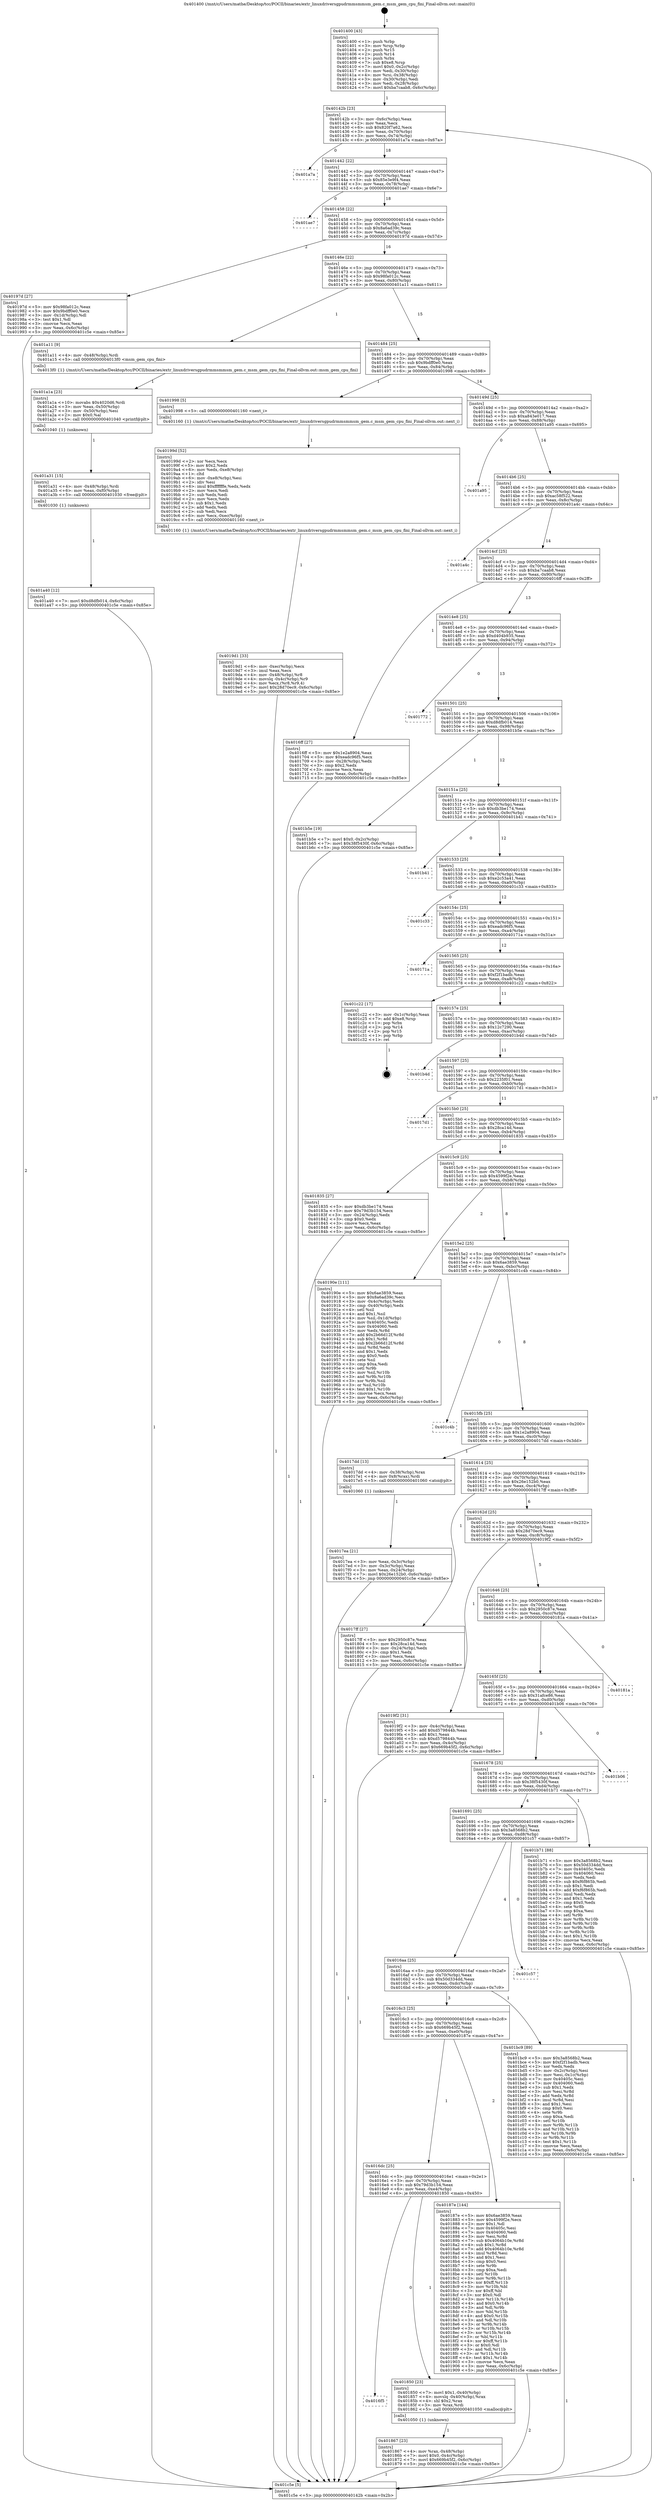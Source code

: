 digraph "0x401400" {
  label = "0x401400 (/mnt/c/Users/mathe/Desktop/tcc/POCII/binaries/extr_linuxdriversgpudrmmsmmsm_gem.c_msm_gem_cpu_fini_Final-ollvm.out::main(0))"
  labelloc = "t"
  node[shape=record]

  Entry [label="",width=0.3,height=0.3,shape=circle,fillcolor=black,style=filled]
  "0x40142b" [label="{
     0x40142b [23]\l
     | [instrs]\l
     &nbsp;&nbsp;0x40142b \<+3\>: mov -0x6c(%rbp),%eax\l
     &nbsp;&nbsp;0x40142e \<+2\>: mov %eax,%ecx\l
     &nbsp;&nbsp;0x401430 \<+6\>: sub $0x820f7a62,%ecx\l
     &nbsp;&nbsp;0x401436 \<+3\>: mov %eax,-0x70(%rbp)\l
     &nbsp;&nbsp;0x401439 \<+3\>: mov %ecx,-0x74(%rbp)\l
     &nbsp;&nbsp;0x40143c \<+6\>: je 0000000000401a7a \<main+0x67a\>\l
  }"]
  "0x401a7a" [label="{
     0x401a7a\l
  }", style=dashed]
  "0x401442" [label="{
     0x401442 [22]\l
     | [instrs]\l
     &nbsp;&nbsp;0x401442 \<+5\>: jmp 0000000000401447 \<main+0x47\>\l
     &nbsp;&nbsp;0x401447 \<+3\>: mov -0x70(%rbp),%eax\l
     &nbsp;&nbsp;0x40144a \<+5\>: sub $0x85e3e9f4,%eax\l
     &nbsp;&nbsp;0x40144f \<+3\>: mov %eax,-0x78(%rbp)\l
     &nbsp;&nbsp;0x401452 \<+6\>: je 0000000000401ae7 \<main+0x6e7\>\l
  }"]
  Exit [label="",width=0.3,height=0.3,shape=circle,fillcolor=black,style=filled,peripheries=2]
  "0x401ae7" [label="{
     0x401ae7\l
  }", style=dashed]
  "0x401458" [label="{
     0x401458 [22]\l
     | [instrs]\l
     &nbsp;&nbsp;0x401458 \<+5\>: jmp 000000000040145d \<main+0x5d\>\l
     &nbsp;&nbsp;0x40145d \<+3\>: mov -0x70(%rbp),%eax\l
     &nbsp;&nbsp;0x401460 \<+5\>: sub $0x8a6ad39c,%eax\l
     &nbsp;&nbsp;0x401465 \<+3\>: mov %eax,-0x7c(%rbp)\l
     &nbsp;&nbsp;0x401468 \<+6\>: je 000000000040197d \<main+0x57d\>\l
  }"]
  "0x401a40" [label="{
     0x401a40 [12]\l
     | [instrs]\l
     &nbsp;&nbsp;0x401a40 \<+7\>: movl $0xd8dfb014,-0x6c(%rbp)\l
     &nbsp;&nbsp;0x401a47 \<+5\>: jmp 0000000000401c5e \<main+0x85e\>\l
  }"]
  "0x40197d" [label="{
     0x40197d [27]\l
     | [instrs]\l
     &nbsp;&nbsp;0x40197d \<+5\>: mov $0x98fa012c,%eax\l
     &nbsp;&nbsp;0x401982 \<+5\>: mov $0x9bdff0e0,%ecx\l
     &nbsp;&nbsp;0x401987 \<+3\>: mov -0x1d(%rbp),%dl\l
     &nbsp;&nbsp;0x40198a \<+3\>: test $0x1,%dl\l
     &nbsp;&nbsp;0x40198d \<+3\>: cmovne %ecx,%eax\l
     &nbsp;&nbsp;0x401990 \<+3\>: mov %eax,-0x6c(%rbp)\l
     &nbsp;&nbsp;0x401993 \<+5\>: jmp 0000000000401c5e \<main+0x85e\>\l
  }"]
  "0x40146e" [label="{
     0x40146e [22]\l
     | [instrs]\l
     &nbsp;&nbsp;0x40146e \<+5\>: jmp 0000000000401473 \<main+0x73\>\l
     &nbsp;&nbsp;0x401473 \<+3\>: mov -0x70(%rbp),%eax\l
     &nbsp;&nbsp;0x401476 \<+5\>: sub $0x98fa012c,%eax\l
     &nbsp;&nbsp;0x40147b \<+3\>: mov %eax,-0x80(%rbp)\l
     &nbsp;&nbsp;0x40147e \<+6\>: je 0000000000401a11 \<main+0x611\>\l
  }"]
  "0x401a31" [label="{
     0x401a31 [15]\l
     | [instrs]\l
     &nbsp;&nbsp;0x401a31 \<+4\>: mov -0x48(%rbp),%rdi\l
     &nbsp;&nbsp;0x401a35 \<+6\>: mov %eax,-0xf0(%rbp)\l
     &nbsp;&nbsp;0x401a3b \<+5\>: call 0000000000401030 \<free@plt\>\l
     | [calls]\l
     &nbsp;&nbsp;0x401030 \{1\} (unknown)\l
  }"]
  "0x401a11" [label="{
     0x401a11 [9]\l
     | [instrs]\l
     &nbsp;&nbsp;0x401a11 \<+4\>: mov -0x48(%rbp),%rdi\l
     &nbsp;&nbsp;0x401a15 \<+5\>: call 00000000004013f0 \<msm_gem_cpu_fini\>\l
     | [calls]\l
     &nbsp;&nbsp;0x4013f0 \{1\} (/mnt/c/Users/mathe/Desktop/tcc/POCII/binaries/extr_linuxdriversgpudrmmsmmsm_gem.c_msm_gem_cpu_fini_Final-ollvm.out::msm_gem_cpu_fini)\l
  }"]
  "0x401484" [label="{
     0x401484 [25]\l
     | [instrs]\l
     &nbsp;&nbsp;0x401484 \<+5\>: jmp 0000000000401489 \<main+0x89\>\l
     &nbsp;&nbsp;0x401489 \<+3\>: mov -0x70(%rbp),%eax\l
     &nbsp;&nbsp;0x40148c \<+5\>: sub $0x9bdff0e0,%eax\l
     &nbsp;&nbsp;0x401491 \<+6\>: mov %eax,-0x84(%rbp)\l
     &nbsp;&nbsp;0x401497 \<+6\>: je 0000000000401998 \<main+0x598\>\l
  }"]
  "0x401a1a" [label="{
     0x401a1a [23]\l
     | [instrs]\l
     &nbsp;&nbsp;0x401a1a \<+10\>: movabs $0x4020d6,%rdi\l
     &nbsp;&nbsp;0x401a24 \<+3\>: mov %eax,-0x50(%rbp)\l
     &nbsp;&nbsp;0x401a27 \<+3\>: mov -0x50(%rbp),%esi\l
     &nbsp;&nbsp;0x401a2a \<+2\>: mov $0x0,%al\l
     &nbsp;&nbsp;0x401a2c \<+5\>: call 0000000000401040 \<printf@plt\>\l
     | [calls]\l
     &nbsp;&nbsp;0x401040 \{1\} (unknown)\l
  }"]
  "0x401998" [label="{
     0x401998 [5]\l
     | [instrs]\l
     &nbsp;&nbsp;0x401998 \<+5\>: call 0000000000401160 \<next_i\>\l
     | [calls]\l
     &nbsp;&nbsp;0x401160 \{1\} (/mnt/c/Users/mathe/Desktop/tcc/POCII/binaries/extr_linuxdriversgpudrmmsmmsm_gem.c_msm_gem_cpu_fini_Final-ollvm.out::next_i)\l
  }"]
  "0x40149d" [label="{
     0x40149d [25]\l
     | [instrs]\l
     &nbsp;&nbsp;0x40149d \<+5\>: jmp 00000000004014a2 \<main+0xa2\>\l
     &nbsp;&nbsp;0x4014a2 \<+3\>: mov -0x70(%rbp),%eax\l
     &nbsp;&nbsp;0x4014a5 \<+5\>: sub $0xa843e017,%eax\l
     &nbsp;&nbsp;0x4014aa \<+6\>: mov %eax,-0x88(%rbp)\l
     &nbsp;&nbsp;0x4014b0 \<+6\>: je 0000000000401a95 \<main+0x695\>\l
  }"]
  "0x4019d1" [label="{
     0x4019d1 [33]\l
     | [instrs]\l
     &nbsp;&nbsp;0x4019d1 \<+6\>: mov -0xec(%rbp),%ecx\l
     &nbsp;&nbsp;0x4019d7 \<+3\>: imul %eax,%ecx\l
     &nbsp;&nbsp;0x4019da \<+4\>: mov -0x48(%rbp),%r8\l
     &nbsp;&nbsp;0x4019de \<+4\>: movslq -0x4c(%rbp),%r9\l
     &nbsp;&nbsp;0x4019e2 \<+4\>: mov %ecx,(%r8,%r9,4)\l
     &nbsp;&nbsp;0x4019e6 \<+7\>: movl $0x28d70ec9,-0x6c(%rbp)\l
     &nbsp;&nbsp;0x4019ed \<+5\>: jmp 0000000000401c5e \<main+0x85e\>\l
  }"]
  "0x401a95" [label="{
     0x401a95\l
  }", style=dashed]
  "0x4014b6" [label="{
     0x4014b6 [25]\l
     | [instrs]\l
     &nbsp;&nbsp;0x4014b6 \<+5\>: jmp 00000000004014bb \<main+0xbb\>\l
     &nbsp;&nbsp;0x4014bb \<+3\>: mov -0x70(%rbp),%eax\l
     &nbsp;&nbsp;0x4014be \<+5\>: sub $0xac58f522,%eax\l
     &nbsp;&nbsp;0x4014c3 \<+6\>: mov %eax,-0x8c(%rbp)\l
     &nbsp;&nbsp;0x4014c9 \<+6\>: je 0000000000401a4c \<main+0x64c\>\l
  }"]
  "0x40199d" [label="{
     0x40199d [52]\l
     | [instrs]\l
     &nbsp;&nbsp;0x40199d \<+2\>: xor %ecx,%ecx\l
     &nbsp;&nbsp;0x40199f \<+5\>: mov $0x2,%edx\l
     &nbsp;&nbsp;0x4019a4 \<+6\>: mov %edx,-0xe8(%rbp)\l
     &nbsp;&nbsp;0x4019aa \<+1\>: cltd\l
     &nbsp;&nbsp;0x4019ab \<+6\>: mov -0xe8(%rbp),%esi\l
     &nbsp;&nbsp;0x4019b1 \<+2\>: idiv %esi\l
     &nbsp;&nbsp;0x4019b3 \<+6\>: imul $0xfffffffe,%edx,%edx\l
     &nbsp;&nbsp;0x4019b9 \<+2\>: mov %ecx,%edi\l
     &nbsp;&nbsp;0x4019bb \<+2\>: sub %edx,%edi\l
     &nbsp;&nbsp;0x4019bd \<+2\>: mov %ecx,%edx\l
     &nbsp;&nbsp;0x4019bf \<+3\>: sub $0x1,%edx\l
     &nbsp;&nbsp;0x4019c2 \<+2\>: add %edx,%edi\l
     &nbsp;&nbsp;0x4019c4 \<+2\>: sub %edi,%ecx\l
     &nbsp;&nbsp;0x4019c6 \<+6\>: mov %ecx,-0xec(%rbp)\l
     &nbsp;&nbsp;0x4019cc \<+5\>: call 0000000000401160 \<next_i\>\l
     | [calls]\l
     &nbsp;&nbsp;0x401160 \{1\} (/mnt/c/Users/mathe/Desktop/tcc/POCII/binaries/extr_linuxdriversgpudrmmsmmsm_gem.c_msm_gem_cpu_fini_Final-ollvm.out::next_i)\l
  }"]
  "0x401a4c" [label="{
     0x401a4c\l
  }", style=dashed]
  "0x4014cf" [label="{
     0x4014cf [25]\l
     | [instrs]\l
     &nbsp;&nbsp;0x4014cf \<+5\>: jmp 00000000004014d4 \<main+0xd4\>\l
     &nbsp;&nbsp;0x4014d4 \<+3\>: mov -0x70(%rbp),%eax\l
     &nbsp;&nbsp;0x4014d7 \<+5\>: sub $0xba7caab8,%eax\l
     &nbsp;&nbsp;0x4014dc \<+6\>: mov %eax,-0x90(%rbp)\l
     &nbsp;&nbsp;0x4014e2 \<+6\>: je 00000000004016ff \<main+0x2ff\>\l
  }"]
  "0x401867" [label="{
     0x401867 [23]\l
     | [instrs]\l
     &nbsp;&nbsp;0x401867 \<+4\>: mov %rax,-0x48(%rbp)\l
     &nbsp;&nbsp;0x40186b \<+7\>: movl $0x0,-0x4c(%rbp)\l
     &nbsp;&nbsp;0x401872 \<+7\>: movl $0x669b45f2,-0x6c(%rbp)\l
     &nbsp;&nbsp;0x401879 \<+5\>: jmp 0000000000401c5e \<main+0x85e\>\l
  }"]
  "0x4016ff" [label="{
     0x4016ff [27]\l
     | [instrs]\l
     &nbsp;&nbsp;0x4016ff \<+5\>: mov $0x1e2a8904,%eax\l
     &nbsp;&nbsp;0x401704 \<+5\>: mov $0xeadc96f5,%ecx\l
     &nbsp;&nbsp;0x401709 \<+3\>: mov -0x28(%rbp),%edx\l
     &nbsp;&nbsp;0x40170c \<+3\>: cmp $0x2,%edx\l
     &nbsp;&nbsp;0x40170f \<+3\>: cmovne %ecx,%eax\l
     &nbsp;&nbsp;0x401712 \<+3\>: mov %eax,-0x6c(%rbp)\l
     &nbsp;&nbsp;0x401715 \<+5\>: jmp 0000000000401c5e \<main+0x85e\>\l
  }"]
  "0x4014e8" [label="{
     0x4014e8 [25]\l
     | [instrs]\l
     &nbsp;&nbsp;0x4014e8 \<+5\>: jmp 00000000004014ed \<main+0xed\>\l
     &nbsp;&nbsp;0x4014ed \<+3\>: mov -0x70(%rbp),%eax\l
     &nbsp;&nbsp;0x4014f0 \<+5\>: sub $0xd404b935,%eax\l
     &nbsp;&nbsp;0x4014f5 \<+6\>: mov %eax,-0x94(%rbp)\l
     &nbsp;&nbsp;0x4014fb \<+6\>: je 0000000000401772 \<main+0x372\>\l
  }"]
  "0x401c5e" [label="{
     0x401c5e [5]\l
     | [instrs]\l
     &nbsp;&nbsp;0x401c5e \<+5\>: jmp 000000000040142b \<main+0x2b\>\l
  }"]
  "0x401400" [label="{
     0x401400 [43]\l
     | [instrs]\l
     &nbsp;&nbsp;0x401400 \<+1\>: push %rbp\l
     &nbsp;&nbsp;0x401401 \<+3\>: mov %rsp,%rbp\l
     &nbsp;&nbsp;0x401404 \<+2\>: push %r15\l
     &nbsp;&nbsp;0x401406 \<+2\>: push %r14\l
     &nbsp;&nbsp;0x401408 \<+1\>: push %rbx\l
     &nbsp;&nbsp;0x401409 \<+7\>: sub $0xe8,%rsp\l
     &nbsp;&nbsp;0x401410 \<+7\>: movl $0x0,-0x2c(%rbp)\l
     &nbsp;&nbsp;0x401417 \<+3\>: mov %edi,-0x30(%rbp)\l
     &nbsp;&nbsp;0x40141a \<+4\>: mov %rsi,-0x38(%rbp)\l
     &nbsp;&nbsp;0x40141e \<+3\>: mov -0x30(%rbp),%edi\l
     &nbsp;&nbsp;0x401421 \<+3\>: mov %edi,-0x28(%rbp)\l
     &nbsp;&nbsp;0x401424 \<+7\>: movl $0xba7caab8,-0x6c(%rbp)\l
  }"]
  "0x4016f5" [label="{
     0x4016f5\l
  }", style=dashed]
  "0x401772" [label="{
     0x401772\l
  }", style=dashed]
  "0x401501" [label="{
     0x401501 [25]\l
     | [instrs]\l
     &nbsp;&nbsp;0x401501 \<+5\>: jmp 0000000000401506 \<main+0x106\>\l
     &nbsp;&nbsp;0x401506 \<+3\>: mov -0x70(%rbp),%eax\l
     &nbsp;&nbsp;0x401509 \<+5\>: sub $0xd8dfb014,%eax\l
     &nbsp;&nbsp;0x40150e \<+6\>: mov %eax,-0x98(%rbp)\l
     &nbsp;&nbsp;0x401514 \<+6\>: je 0000000000401b5e \<main+0x75e\>\l
  }"]
  "0x401850" [label="{
     0x401850 [23]\l
     | [instrs]\l
     &nbsp;&nbsp;0x401850 \<+7\>: movl $0x1,-0x40(%rbp)\l
     &nbsp;&nbsp;0x401857 \<+4\>: movslq -0x40(%rbp),%rax\l
     &nbsp;&nbsp;0x40185b \<+4\>: shl $0x2,%rax\l
     &nbsp;&nbsp;0x40185f \<+3\>: mov %rax,%rdi\l
     &nbsp;&nbsp;0x401862 \<+5\>: call 0000000000401050 \<malloc@plt\>\l
     | [calls]\l
     &nbsp;&nbsp;0x401050 \{1\} (unknown)\l
  }"]
  "0x401b5e" [label="{
     0x401b5e [19]\l
     | [instrs]\l
     &nbsp;&nbsp;0x401b5e \<+7\>: movl $0x0,-0x2c(%rbp)\l
     &nbsp;&nbsp;0x401b65 \<+7\>: movl $0x38f5430f,-0x6c(%rbp)\l
     &nbsp;&nbsp;0x401b6c \<+5\>: jmp 0000000000401c5e \<main+0x85e\>\l
  }"]
  "0x40151a" [label="{
     0x40151a [25]\l
     | [instrs]\l
     &nbsp;&nbsp;0x40151a \<+5\>: jmp 000000000040151f \<main+0x11f\>\l
     &nbsp;&nbsp;0x40151f \<+3\>: mov -0x70(%rbp),%eax\l
     &nbsp;&nbsp;0x401522 \<+5\>: sub $0xdb3be174,%eax\l
     &nbsp;&nbsp;0x401527 \<+6\>: mov %eax,-0x9c(%rbp)\l
     &nbsp;&nbsp;0x40152d \<+6\>: je 0000000000401b41 \<main+0x741\>\l
  }"]
  "0x4016dc" [label="{
     0x4016dc [25]\l
     | [instrs]\l
     &nbsp;&nbsp;0x4016dc \<+5\>: jmp 00000000004016e1 \<main+0x2e1\>\l
     &nbsp;&nbsp;0x4016e1 \<+3\>: mov -0x70(%rbp),%eax\l
     &nbsp;&nbsp;0x4016e4 \<+5\>: sub $0x79d3b154,%eax\l
     &nbsp;&nbsp;0x4016e9 \<+6\>: mov %eax,-0xe4(%rbp)\l
     &nbsp;&nbsp;0x4016ef \<+6\>: je 0000000000401850 \<main+0x450\>\l
  }"]
  "0x401b41" [label="{
     0x401b41\l
  }", style=dashed]
  "0x401533" [label="{
     0x401533 [25]\l
     | [instrs]\l
     &nbsp;&nbsp;0x401533 \<+5\>: jmp 0000000000401538 \<main+0x138\>\l
     &nbsp;&nbsp;0x401538 \<+3\>: mov -0x70(%rbp),%eax\l
     &nbsp;&nbsp;0x40153b \<+5\>: sub $0xe2c53a41,%eax\l
     &nbsp;&nbsp;0x401540 \<+6\>: mov %eax,-0xa0(%rbp)\l
     &nbsp;&nbsp;0x401546 \<+6\>: je 0000000000401c33 \<main+0x833\>\l
  }"]
  "0x40187e" [label="{
     0x40187e [144]\l
     | [instrs]\l
     &nbsp;&nbsp;0x40187e \<+5\>: mov $0x6ae3859,%eax\l
     &nbsp;&nbsp;0x401883 \<+5\>: mov $0x4599f2e,%ecx\l
     &nbsp;&nbsp;0x401888 \<+2\>: mov $0x1,%dl\l
     &nbsp;&nbsp;0x40188a \<+7\>: mov 0x40405c,%esi\l
     &nbsp;&nbsp;0x401891 \<+7\>: mov 0x404060,%edi\l
     &nbsp;&nbsp;0x401898 \<+3\>: mov %esi,%r8d\l
     &nbsp;&nbsp;0x40189b \<+7\>: sub $0x4064b10e,%r8d\l
     &nbsp;&nbsp;0x4018a2 \<+4\>: sub $0x1,%r8d\l
     &nbsp;&nbsp;0x4018a6 \<+7\>: add $0x4064b10e,%r8d\l
     &nbsp;&nbsp;0x4018ad \<+4\>: imul %r8d,%esi\l
     &nbsp;&nbsp;0x4018b1 \<+3\>: and $0x1,%esi\l
     &nbsp;&nbsp;0x4018b4 \<+3\>: cmp $0x0,%esi\l
     &nbsp;&nbsp;0x4018b7 \<+4\>: sete %r9b\l
     &nbsp;&nbsp;0x4018bb \<+3\>: cmp $0xa,%edi\l
     &nbsp;&nbsp;0x4018be \<+4\>: setl %r10b\l
     &nbsp;&nbsp;0x4018c2 \<+3\>: mov %r9b,%r11b\l
     &nbsp;&nbsp;0x4018c5 \<+4\>: xor $0xff,%r11b\l
     &nbsp;&nbsp;0x4018c9 \<+3\>: mov %r10b,%bl\l
     &nbsp;&nbsp;0x4018cc \<+3\>: xor $0xff,%bl\l
     &nbsp;&nbsp;0x4018cf \<+3\>: xor $0x0,%dl\l
     &nbsp;&nbsp;0x4018d2 \<+3\>: mov %r11b,%r14b\l
     &nbsp;&nbsp;0x4018d5 \<+4\>: and $0x0,%r14b\l
     &nbsp;&nbsp;0x4018d9 \<+3\>: and %dl,%r9b\l
     &nbsp;&nbsp;0x4018dc \<+3\>: mov %bl,%r15b\l
     &nbsp;&nbsp;0x4018df \<+4\>: and $0x0,%r15b\l
     &nbsp;&nbsp;0x4018e3 \<+3\>: and %dl,%r10b\l
     &nbsp;&nbsp;0x4018e6 \<+3\>: or %r9b,%r14b\l
     &nbsp;&nbsp;0x4018e9 \<+3\>: or %r10b,%r15b\l
     &nbsp;&nbsp;0x4018ec \<+3\>: xor %r15b,%r14b\l
     &nbsp;&nbsp;0x4018ef \<+3\>: or %bl,%r11b\l
     &nbsp;&nbsp;0x4018f2 \<+4\>: xor $0xff,%r11b\l
     &nbsp;&nbsp;0x4018f6 \<+3\>: or $0x0,%dl\l
     &nbsp;&nbsp;0x4018f9 \<+3\>: and %dl,%r11b\l
     &nbsp;&nbsp;0x4018fc \<+3\>: or %r11b,%r14b\l
     &nbsp;&nbsp;0x4018ff \<+4\>: test $0x1,%r14b\l
     &nbsp;&nbsp;0x401903 \<+3\>: cmovne %ecx,%eax\l
     &nbsp;&nbsp;0x401906 \<+3\>: mov %eax,-0x6c(%rbp)\l
     &nbsp;&nbsp;0x401909 \<+5\>: jmp 0000000000401c5e \<main+0x85e\>\l
  }"]
  "0x401c33" [label="{
     0x401c33\l
  }", style=dashed]
  "0x40154c" [label="{
     0x40154c [25]\l
     | [instrs]\l
     &nbsp;&nbsp;0x40154c \<+5\>: jmp 0000000000401551 \<main+0x151\>\l
     &nbsp;&nbsp;0x401551 \<+3\>: mov -0x70(%rbp),%eax\l
     &nbsp;&nbsp;0x401554 \<+5\>: sub $0xeadc96f5,%eax\l
     &nbsp;&nbsp;0x401559 \<+6\>: mov %eax,-0xa4(%rbp)\l
     &nbsp;&nbsp;0x40155f \<+6\>: je 000000000040171a \<main+0x31a\>\l
  }"]
  "0x4016c3" [label="{
     0x4016c3 [25]\l
     | [instrs]\l
     &nbsp;&nbsp;0x4016c3 \<+5\>: jmp 00000000004016c8 \<main+0x2c8\>\l
     &nbsp;&nbsp;0x4016c8 \<+3\>: mov -0x70(%rbp),%eax\l
     &nbsp;&nbsp;0x4016cb \<+5\>: sub $0x669b45f2,%eax\l
     &nbsp;&nbsp;0x4016d0 \<+6\>: mov %eax,-0xe0(%rbp)\l
     &nbsp;&nbsp;0x4016d6 \<+6\>: je 000000000040187e \<main+0x47e\>\l
  }"]
  "0x40171a" [label="{
     0x40171a\l
  }", style=dashed]
  "0x401565" [label="{
     0x401565 [25]\l
     | [instrs]\l
     &nbsp;&nbsp;0x401565 \<+5\>: jmp 000000000040156a \<main+0x16a\>\l
     &nbsp;&nbsp;0x40156a \<+3\>: mov -0x70(%rbp),%eax\l
     &nbsp;&nbsp;0x40156d \<+5\>: sub $0xf2f1badb,%eax\l
     &nbsp;&nbsp;0x401572 \<+6\>: mov %eax,-0xa8(%rbp)\l
     &nbsp;&nbsp;0x401578 \<+6\>: je 0000000000401c22 \<main+0x822\>\l
  }"]
  "0x401bc9" [label="{
     0x401bc9 [89]\l
     | [instrs]\l
     &nbsp;&nbsp;0x401bc9 \<+5\>: mov $0x3a8568b2,%eax\l
     &nbsp;&nbsp;0x401bce \<+5\>: mov $0xf2f1badb,%ecx\l
     &nbsp;&nbsp;0x401bd3 \<+2\>: xor %edx,%edx\l
     &nbsp;&nbsp;0x401bd5 \<+3\>: mov -0x2c(%rbp),%esi\l
     &nbsp;&nbsp;0x401bd8 \<+3\>: mov %esi,-0x1c(%rbp)\l
     &nbsp;&nbsp;0x401bdb \<+7\>: mov 0x40405c,%esi\l
     &nbsp;&nbsp;0x401be2 \<+7\>: mov 0x404060,%edi\l
     &nbsp;&nbsp;0x401be9 \<+3\>: sub $0x1,%edx\l
     &nbsp;&nbsp;0x401bec \<+3\>: mov %esi,%r8d\l
     &nbsp;&nbsp;0x401bef \<+3\>: add %edx,%r8d\l
     &nbsp;&nbsp;0x401bf2 \<+4\>: imul %r8d,%esi\l
     &nbsp;&nbsp;0x401bf6 \<+3\>: and $0x1,%esi\l
     &nbsp;&nbsp;0x401bf9 \<+3\>: cmp $0x0,%esi\l
     &nbsp;&nbsp;0x401bfc \<+4\>: sete %r9b\l
     &nbsp;&nbsp;0x401c00 \<+3\>: cmp $0xa,%edi\l
     &nbsp;&nbsp;0x401c03 \<+4\>: setl %r10b\l
     &nbsp;&nbsp;0x401c07 \<+3\>: mov %r9b,%r11b\l
     &nbsp;&nbsp;0x401c0a \<+3\>: and %r10b,%r11b\l
     &nbsp;&nbsp;0x401c0d \<+3\>: xor %r10b,%r9b\l
     &nbsp;&nbsp;0x401c10 \<+3\>: or %r9b,%r11b\l
     &nbsp;&nbsp;0x401c13 \<+4\>: test $0x1,%r11b\l
     &nbsp;&nbsp;0x401c17 \<+3\>: cmovne %ecx,%eax\l
     &nbsp;&nbsp;0x401c1a \<+3\>: mov %eax,-0x6c(%rbp)\l
     &nbsp;&nbsp;0x401c1d \<+5\>: jmp 0000000000401c5e \<main+0x85e\>\l
  }"]
  "0x401c22" [label="{
     0x401c22 [17]\l
     | [instrs]\l
     &nbsp;&nbsp;0x401c22 \<+3\>: mov -0x1c(%rbp),%eax\l
     &nbsp;&nbsp;0x401c25 \<+7\>: add $0xe8,%rsp\l
     &nbsp;&nbsp;0x401c2c \<+1\>: pop %rbx\l
     &nbsp;&nbsp;0x401c2d \<+2\>: pop %r14\l
     &nbsp;&nbsp;0x401c2f \<+2\>: pop %r15\l
     &nbsp;&nbsp;0x401c31 \<+1\>: pop %rbp\l
     &nbsp;&nbsp;0x401c32 \<+1\>: ret\l
  }"]
  "0x40157e" [label="{
     0x40157e [25]\l
     | [instrs]\l
     &nbsp;&nbsp;0x40157e \<+5\>: jmp 0000000000401583 \<main+0x183\>\l
     &nbsp;&nbsp;0x401583 \<+3\>: mov -0x70(%rbp),%eax\l
     &nbsp;&nbsp;0x401586 \<+5\>: sub $0x12c7290,%eax\l
     &nbsp;&nbsp;0x40158b \<+6\>: mov %eax,-0xac(%rbp)\l
     &nbsp;&nbsp;0x401591 \<+6\>: je 0000000000401b4d \<main+0x74d\>\l
  }"]
  "0x4016aa" [label="{
     0x4016aa [25]\l
     | [instrs]\l
     &nbsp;&nbsp;0x4016aa \<+5\>: jmp 00000000004016af \<main+0x2af\>\l
     &nbsp;&nbsp;0x4016af \<+3\>: mov -0x70(%rbp),%eax\l
     &nbsp;&nbsp;0x4016b2 \<+5\>: sub $0x50d334dd,%eax\l
     &nbsp;&nbsp;0x4016b7 \<+6\>: mov %eax,-0xdc(%rbp)\l
     &nbsp;&nbsp;0x4016bd \<+6\>: je 0000000000401bc9 \<main+0x7c9\>\l
  }"]
  "0x401b4d" [label="{
     0x401b4d\l
  }", style=dashed]
  "0x401597" [label="{
     0x401597 [25]\l
     | [instrs]\l
     &nbsp;&nbsp;0x401597 \<+5\>: jmp 000000000040159c \<main+0x19c\>\l
     &nbsp;&nbsp;0x40159c \<+3\>: mov -0x70(%rbp),%eax\l
     &nbsp;&nbsp;0x40159f \<+5\>: sub $0x2235f01,%eax\l
     &nbsp;&nbsp;0x4015a4 \<+6\>: mov %eax,-0xb0(%rbp)\l
     &nbsp;&nbsp;0x4015aa \<+6\>: je 00000000004017d1 \<main+0x3d1\>\l
  }"]
  "0x401c57" [label="{
     0x401c57\l
  }", style=dashed]
  "0x4017d1" [label="{
     0x4017d1\l
  }", style=dashed]
  "0x4015b0" [label="{
     0x4015b0 [25]\l
     | [instrs]\l
     &nbsp;&nbsp;0x4015b0 \<+5\>: jmp 00000000004015b5 \<main+0x1b5\>\l
     &nbsp;&nbsp;0x4015b5 \<+3\>: mov -0x70(%rbp),%eax\l
     &nbsp;&nbsp;0x4015b8 \<+5\>: sub $0x28ca14d,%eax\l
     &nbsp;&nbsp;0x4015bd \<+6\>: mov %eax,-0xb4(%rbp)\l
     &nbsp;&nbsp;0x4015c3 \<+6\>: je 0000000000401835 \<main+0x435\>\l
  }"]
  "0x401691" [label="{
     0x401691 [25]\l
     | [instrs]\l
     &nbsp;&nbsp;0x401691 \<+5\>: jmp 0000000000401696 \<main+0x296\>\l
     &nbsp;&nbsp;0x401696 \<+3\>: mov -0x70(%rbp),%eax\l
     &nbsp;&nbsp;0x401699 \<+5\>: sub $0x3a8568b2,%eax\l
     &nbsp;&nbsp;0x40169e \<+6\>: mov %eax,-0xd8(%rbp)\l
     &nbsp;&nbsp;0x4016a4 \<+6\>: je 0000000000401c57 \<main+0x857\>\l
  }"]
  "0x401835" [label="{
     0x401835 [27]\l
     | [instrs]\l
     &nbsp;&nbsp;0x401835 \<+5\>: mov $0xdb3be174,%eax\l
     &nbsp;&nbsp;0x40183a \<+5\>: mov $0x79d3b154,%ecx\l
     &nbsp;&nbsp;0x40183f \<+3\>: mov -0x24(%rbp),%edx\l
     &nbsp;&nbsp;0x401842 \<+3\>: cmp $0x0,%edx\l
     &nbsp;&nbsp;0x401845 \<+3\>: cmove %ecx,%eax\l
     &nbsp;&nbsp;0x401848 \<+3\>: mov %eax,-0x6c(%rbp)\l
     &nbsp;&nbsp;0x40184b \<+5\>: jmp 0000000000401c5e \<main+0x85e\>\l
  }"]
  "0x4015c9" [label="{
     0x4015c9 [25]\l
     | [instrs]\l
     &nbsp;&nbsp;0x4015c9 \<+5\>: jmp 00000000004015ce \<main+0x1ce\>\l
     &nbsp;&nbsp;0x4015ce \<+3\>: mov -0x70(%rbp),%eax\l
     &nbsp;&nbsp;0x4015d1 \<+5\>: sub $0x4599f2e,%eax\l
     &nbsp;&nbsp;0x4015d6 \<+6\>: mov %eax,-0xb8(%rbp)\l
     &nbsp;&nbsp;0x4015dc \<+6\>: je 000000000040190e \<main+0x50e\>\l
  }"]
  "0x401b71" [label="{
     0x401b71 [88]\l
     | [instrs]\l
     &nbsp;&nbsp;0x401b71 \<+5\>: mov $0x3a8568b2,%eax\l
     &nbsp;&nbsp;0x401b76 \<+5\>: mov $0x50d334dd,%ecx\l
     &nbsp;&nbsp;0x401b7b \<+7\>: mov 0x40405c,%edx\l
     &nbsp;&nbsp;0x401b82 \<+7\>: mov 0x404060,%esi\l
     &nbsp;&nbsp;0x401b89 \<+2\>: mov %edx,%edi\l
     &nbsp;&nbsp;0x401b8b \<+6\>: sub $0xf6f865b,%edi\l
     &nbsp;&nbsp;0x401b91 \<+3\>: sub $0x1,%edi\l
     &nbsp;&nbsp;0x401b94 \<+6\>: add $0xf6f865b,%edi\l
     &nbsp;&nbsp;0x401b9a \<+3\>: imul %edi,%edx\l
     &nbsp;&nbsp;0x401b9d \<+3\>: and $0x1,%edx\l
     &nbsp;&nbsp;0x401ba0 \<+3\>: cmp $0x0,%edx\l
     &nbsp;&nbsp;0x401ba3 \<+4\>: sete %r8b\l
     &nbsp;&nbsp;0x401ba7 \<+3\>: cmp $0xa,%esi\l
     &nbsp;&nbsp;0x401baa \<+4\>: setl %r9b\l
     &nbsp;&nbsp;0x401bae \<+3\>: mov %r8b,%r10b\l
     &nbsp;&nbsp;0x401bb1 \<+3\>: and %r9b,%r10b\l
     &nbsp;&nbsp;0x401bb4 \<+3\>: xor %r9b,%r8b\l
     &nbsp;&nbsp;0x401bb7 \<+3\>: or %r8b,%r10b\l
     &nbsp;&nbsp;0x401bba \<+4\>: test $0x1,%r10b\l
     &nbsp;&nbsp;0x401bbe \<+3\>: cmovne %ecx,%eax\l
     &nbsp;&nbsp;0x401bc1 \<+3\>: mov %eax,-0x6c(%rbp)\l
     &nbsp;&nbsp;0x401bc4 \<+5\>: jmp 0000000000401c5e \<main+0x85e\>\l
  }"]
  "0x40190e" [label="{
     0x40190e [111]\l
     | [instrs]\l
     &nbsp;&nbsp;0x40190e \<+5\>: mov $0x6ae3859,%eax\l
     &nbsp;&nbsp;0x401913 \<+5\>: mov $0x8a6ad39c,%ecx\l
     &nbsp;&nbsp;0x401918 \<+3\>: mov -0x4c(%rbp),%edx\l
     &nbsp;&nbsp;0x40191b \<+3\>: cmp -0x40(%rbp),%edx\l
     &nbsp;&nbsp;0x40191e \<+4\>: setl %sil\l
     &nbsp;&nbsp;0x401922 \<+4\>: and $0x1,%sil\l
     &nbsp;&nbsp;0x401926 \<+4\>: mov %sil,-0x1d(%rbp)\l
     &nbsp;&nbsp;0x40192a \<+7\>: mov 0x40405c,%edx\l
     &nbsp;&nbsp;0x401931 \<+7\>: mov 0x404060,%edi\l
     &nbsp;&nbsp;0x401938 \<+3\>: mov %edx,%r8d\l
     &nbsp;&nbsp;0x40193b \<+7\>: add $0x2b66d12f,%r8d\l
     &nbsp;&nbsp;0x401942 \<+4\>: sub $0x1,%r8d\l
     &nbsp;&nbsp;0x401946 \<+7\>: sub $0x2b66d12f,%r8d\l
     &nbsp;&nbsp;0x40194d \<+4\>: imul %r8d,%edx\l
     &nbsp;&nbsp;0x401951 \<+3\>: and $0x1,%edx\l
     &nbsp;&nbsp;0x401954 \<+3\>: cmp $0x0,%edx\l
     &nbsp;&nbsp;0x401957 \<+4\>: sete %sil\l
     &nbsp;&nbsp;0x40195b \<+3\>: cmp $0xa,%edi\l
     &nbsp;&nbsp;0x40195e \<+4\>: setl %r9b\l
     &nbsp;&nbsp;0x401962 \<+3\>: mov %sil,%r10b\l
     &nbsp;&nbsp;0x401965 \<+3\>: and %r9b,%r10b\l
     &nbsp;&nbsp;0x401968 \<+3\>: xor %r9b,%sil\l
     &nbsp;&nbsp;0x40196b \<+3\>: or %sil,%r10b\l
     &nbsp;&nbsp;0x40196e \<+4\>: test $0x1,%r10b\l
     &nbsp;&nbsp;0x401972 \<+3\>: cmovne %ecx,%eax\l
     &nbsp;&nbsp;0x401975 \<+3\>: mov %eax,-0x6c(%rbp)\l
     &nbsp;&nbsp;0x401978 \<+5\>: jmp 0000000000401c5e \<main+0x85e\>\l
  }"]
  "0x4015e2" [label="{
     0x4015e2 [25]\l
     | [instrs]\l
     &nbsp;&nbsp;0x4015e2 \<+5\>: jmp 00000000004015e7 \<main+0x1e7\>\l
     &nbsp;&nbsp;0x4015e7 \<+3\>: mov -0x70(%rbp),%eax\l
     &nbsp;&nbsp;0x4015ea \<+5\>: sub $0x6ae3859,%eax\l
     &nbsp;&nbsp;0x4015ef \<+6\>: mov %eax,-0xbc(%rbp)\l
     &nbsp;&nbsp;0x4015f5 \<+6\>: je 0000000000401c4b \<main+0x84b\>\l
  }"]
  "0x401678" [label="{
     0x401678 [25]\l
     | [instrs]\l
     &nbsp;&nbsp;0x401678 \<+5\>: jmp 000000000040167d \<main+0x27d\>\l
     &nbsp;&nbsp;0x40167d \<+3\>: mov -0x70(%rbp),%eax\l
     &nbsp;&nbsp;0x401680 \<+5\>: sub $0x38f5430f,%eax\l
     &nbsp;&nbsp;0x401685 \<+6\>: mov %eax,-0xd4(%rbp)\l
     &nbsp;&nbsp;0x40168b \<+6\>: je 0000000000401b71 \<main+0x771\>\l
  }"]
  "0x401c4b" [label="{
     0x401c4b\l
  }", style=dashed]
  "0x4015fb" [label="{
     0x4015fb [25]\l
     | [instrs]\l
     &nbsp;&nbsp;0x4015fb \<+5\>: jmp 0000000000401600 \<main+0x200\>\l
     &nbsp;&nbsp;0x401600 \<+3\>: mov -0x70(%rbp),%eax\l
     &nbsp;&nbsp;0x401603 \<+5\>: sub $0x1e2a8904,%eax\l
     &nbsp;&nbsp;0x401608 \<+6\>: mov %eax,-0xc0(%rbp)\l
     &nbsp;&nbsp;0x40160e \<+6\>: je 00000000004017dd \<main+0x3dd\>\l
  }"]
  "0x401b06" [label="{
     0x401b06\l
  }", style=dashed]
  "0x4017dd" [label="{
     0x4017dd [13]\l
     | [instrs]\l
     &nbsp;&nbsp;0x4017dd \<+4\>: mov -0x38(%rbp),%rax\l
     &nbsp;&nbsp;0x4017e1 \<+4\>: mov 0x8(%rax),%rdi\l
     &nbsp;&nbsp;0x4017e5 \<+5\>: call 0000000000401060 \<atoi@plt\>\l
     | [calls]\l
     &nbsp;&nbsp;0x401060 \{1\} (unknown)\l
  }"]
  "0x401614" [label="{
     0x401614 [25]\l
     | [instrs]\l
     &nbsp;&nbsp;0x401614 \<+5\>: jmp 0000000000401619 \<main+0x219\>\l
     &nbsp;&nbsp;0x401619 \<+3\>: mov -0x70(%rbp),%eax\l
     &nbsp;&nbsp;0x40161c \<+5\>: sub $0x26e152b0,%eax\l
     &nbsp;&nbsp;0x401621 \<+6\>: mov %eax,-0xc4(%rbp)\l
     &nbsp;&nbsp;0x401627 \<+6\>: je 00000000004017ff \<main+0x3ff\>\l
  }"]
  "0x4017ea" [label="{
     0x4017ea [21]\l
     | [instrs]\l
     &nbsp;&nbsp;0x4017ea \<+3\>: mov %eax,-0x3c(%rbp)\l
     &nbsp;&nbsp;0x4017ed \<+3\>: mov -0x3c(%rbp),%eax\l
     &nbsp;&nbsp;0x4017f0 \<+3\>: mov %eax,-0x24(%rbp)\l
     &nbsp;&nbsp;0x4017f3 \<+7\>: movl $0x26e152b0,-0x6c(%rbp)\l
     &nbsp;&nbsp;0x4017fa \<+5\>: jmp 0000000000401c5e \<main+0x85e\>\l
  }"]
  "0x40165f" [label="{
     0x40165f [25]\l
     | [instrs]\l
     &nbsp;&nbsp;0x40165f \<+5\>: jmp 0000000000401664 \<main+0x264\>\l
     &nbsp;&nbsp;0x401664 \<+3\>: mov -0x70(%rbp),%eax\l
     &nbsp;&nbsp;0x401667 \<+5\>: sub $0x31afce86,%eax\l
     &nbsp;&nbsp;0x40166c \<+6\>: mov %eax,-0xd0(%rbp)\l
     &nbsp;&nbsp;0x401672 \<+6\>: je 0000000000401b06 \<main+0x706\>\l
  }"]
  "0x4017ff" [label="{
     0x4017ff [27]\l
     | [instrs]\l
     &nbsp;&nbsp;0x4017ff \<+5\>: mov $0x2950c87e,%eax\l
     &nbsp;&nbsp;0x401804 \<+5\>: mov $0x28ca14d,%ecx\l
     &nbsp;&nbsp;0x401809 \<+3\>: mov -0x24(%rbp),%edx\l
     &nbsp;&nbsp;0x40180c \<+3\>: cmp $0x1,%edx\l
     &nbsp;&nbsp;0x40180f \<+3\>: cmovl %ecx,%eax\l
     &nbsp;&nbsp;0x401812 \<+3\>: mov %eax,-0x6c(%rbp)\l
     &nbsp;&nbsp;0x401815 \<+5\>: jmp 0000000000401c5e \<main+0x85e\>\l
  }"]
  "0x40162d" [label="{
     0x40162d [25]\l
     | [instrs]\l
     &nbsp;&nbsp;0x40162d \<+5\>: jmp 0000000000401632 \<main+0x232\>\l
     &nbsp;&nbsp;0x401632 \<+3\>: mov -0x70(%rbp),%eax\l
     &nbsp;&nbsp;0x401635 \<+5\>: sub $0x28d70ec9,%eax\l
     &nbsp;&nbsp;0x40163a \<+6\>: mov %eax,-0xc8(%rbp)\l
     &nbsp;&nbsp;0x401640 \<+6\>: je 00000000004019f2 \<main+0x5f2\>\l
  }"]
  "0x40181a" [label="{
     0x40181a\l
  }", style=dashed]
  "0x4019f2" [label="{
     0x4019f2 [31]\l
     | [instrs]\l
     &nbsp;&nbsp;0x4019f2 \<+3\>: mov -0x4c(%rbp),%eax\l
     &nbsp;&nbsp;0x4019f5 \<+5\>: add $0xd579844b,%eax\l
     &nbsp;&nbsp;0x4019fa \<+3\>: add $0x1,%eax\l
     &nbsp;&nbsp;0x4019fd \<+5\>: sub $0xd579844b,%eax\l
     &nbsp;&nbsp;0x401a02 \<+3\>: mov %eax,-0x4c(%rbp)\l
     &nbsp;&nbsp;0x401a05 \<+7\>: movl $0x669b45f2,-0x6c(%rbp)\l
     &nbsp;&nbsp;0x401a0c \<+5\>: jmp 0000000000401c5e \<main+0x85e\>\l
  }"]
  "0x401646" [label="{
     0x401646 [25]\l
     | [instrs]\l
     &nbsp;&nbsp;0x401646 \<+5\>: jmp 000000000040164b \<main+0x24b\>\l
     &nbsp;&nbsp;0x40164b \<+3\>: mov -0x70(%rbp),%eax\l
     &nbsp;&nbsp;0x40164e \<+5\>: sub $0x2950c87e,%eax\l
     &nbsp;&nbsp;0x401653 \<+6\>: mov %eax,-0xcc(%rbp)\l
     &nbsp;&nbsp;0x401659 \<+6\>: je 000000000040181a \<main+0x41a\>\l
  }"]
  Entry -> "0x401400" [label=" 1"]
  "0x40142b" -> "0x401a7a" [label=" 0"]
  "0x40142b" -> "0x401442" [label=" 18"]
  "0x401c22" -> Exit [label=" 1"]
  "0x401442" -> "0x401ae7" [label=" 0"]
  "0x401442" -> "0x401458" [label=" 18"]
  "0x401bc9" -> "0x401c5e" [label=" 1"]
  "0x401458" -> "0x40197d" [label=" 2"]
  "0x401458" -> "0x40146e" [label=" 16"]
  "0x401b71" -> "0x401c5e" [label=" 1"]
  "0x40146e" -> "0x401a11" [label=" 1"]
  "0x40146e" -> "0x401484" [label=" 15"]
  "0x401b5e" -> "0x401c5e" [label=" 1"]
  "0x401484" -> "0x401998" [label=" 1"]
  "0x401484" -> "0x40149d" [label=" 14"]
  "0x401a40" -> "0x401c5e" [label=" 1"]
  "0x40149d" -> "0x401a95" [label=" 0"]
  "0x40149d" -> "0x4014b6" [label=" 14"]
  "0x401a31" -> "0x401a40" [label=" 1"]
  "0x4014b6" -> "0x401a4c" [label=" 0"]
  "0x4014b6" -> "0x4014cf" [label=" 14"]
  "0x401a1a" -> "0x401a31" [label=" 1"]
  "0x4014cf" -> "0x4016ff" [label=" 1"]
  "0x4014cf" -> "0x4014e8" [label=" 13"]
  "0x4016ff" -> "0x401c5e" [label=" 1"]
  "0x401400" -> "0x40142b" [label=" 1"]
  "0x401c5e" -> "0x40142b" [label=" 17"]
  "0x401a11" -> "0x401a1a" [label=" 1"]
  "0x4014e8" -> "0x401772" [label=" 0"]
  "0x4014e8" -> "0x401501" [label=" 13"]
  "0x4019f2" -> "0x401c5e" [label=" 1"]
  "0x401501" -> "0x401b5e" [label=" 1"]
  "0x401501" -> "0x40151a" [label=" 12"]
  "0x4019d1" -> "0x401c5e" [label=" 1"]
  "0x40151a" -> "0x401b41" [label=" 0"]
  "0x40151a" -> "0x401533" [label=" 12"]
  "0x401998" -> "0x40199d" [label=" 1"]
  "0x401533" -> "0x401c33" [label=" 0"]
  "0x401533" -> "0x40154c" [label=" 12"]
  "0x40197d" -> "0x401c5e" [label=" 2"]
  "0x40154c" -> "0x40171a" [label=" 0"]
  "0x40154c" -> "0x401565" [label=" 12"]
  "0x40187e" -> "0x401c5e" [label=" 2"]
  "0x401565" -> "0x401c22" [label=" 1"]
  "0x401565" -> "0x40157e" [label=" 11"]
  "0x401867" -> "0x401c5e" [label=" 1"]
  "0x40157e" -> "0x401b4d" [label=" 0"]
  "0x40157e" -> "0x401597" [label=" 11"]
  "0x4016dc" -> "0x4016f5" [label=" 0"]
  "0x401597" -> "0x4017d1" [label=" 0"]
  "0x401597" -> "0x4015b0" [label=" 11"]
  "0x4016dc" -> "0x401850" [label=" 1"]
  "0x4015b0" -> "0x401835" [label=" 1"]
  "0x4015b0" -> "0x4015c9" [label=" 10"]
  "0x4016c3" -> "0x4016dc" [label=" 1"]
  "0x4015c9" -> "0x40190e" [label=" 2"]
  "0x4015c9" -> "0x4015e2" [label=" 8"]
  "0x4016c3" -> "0x40187e" [label=" 2"]
  "0x4015e2" -> "0x401c4b" [label=" 0"]
  "0x4015e2" -> "0x4015fb" [label=" 8"]
  "0x4016aa" -> "0x4016c3" [label=" 3"]
  "0x4015fb" -> "0x4017dd" [label=" 1"]
  "0x4015fb" -> "0x401614" [label=" 7"]
  "0x4017dd" -> "0x4017ea" [label=" 1"]
  "0x4017ea" -> "0x401c5e" [label=" 1"]
  "0x4016aa" -> "0x401bc9" [label=" 1"]
  "0x401614" -> "0x4017ff" [label=" 1"]
  "0x401614" -> "0x40162d" [label=" 6"]
  "0x4017ff" -> "0x401c5e" [label=" 1"]
  "0x401835" -> "0x401c5e" [label=" 1"]
  "0x401691" -> "0x4016aa" [label=" 4"]
  "0x40162d" -> "0x4019f2" [label=" 1"]
  "0x40162d" -> "0x401646" [label=" 5"]
  "0x401691" -> "0x401c57" [label=" 0"]
  "0x401646" -> "0x40181a" [label=" 0"]
  "0x401646" -> "0x40165f" [label=" 5"]
  "0x401850" -> "0x401867" [label=" 1"]
  "0x40165f" -> "0x401b06" [label=" 0"]
  "0x40165f" -> "0x401678" [label=" 5"]
  "0x40190e" -> "0x401c5e" [label=" 2"]
  "0x401678" -> "0x401b71" [label=" 1"]
  "0x401678" -> "0x401691" [label=" 4"]
  "0x40199d" -> "0x4019d1" [label=" 1"]
}
